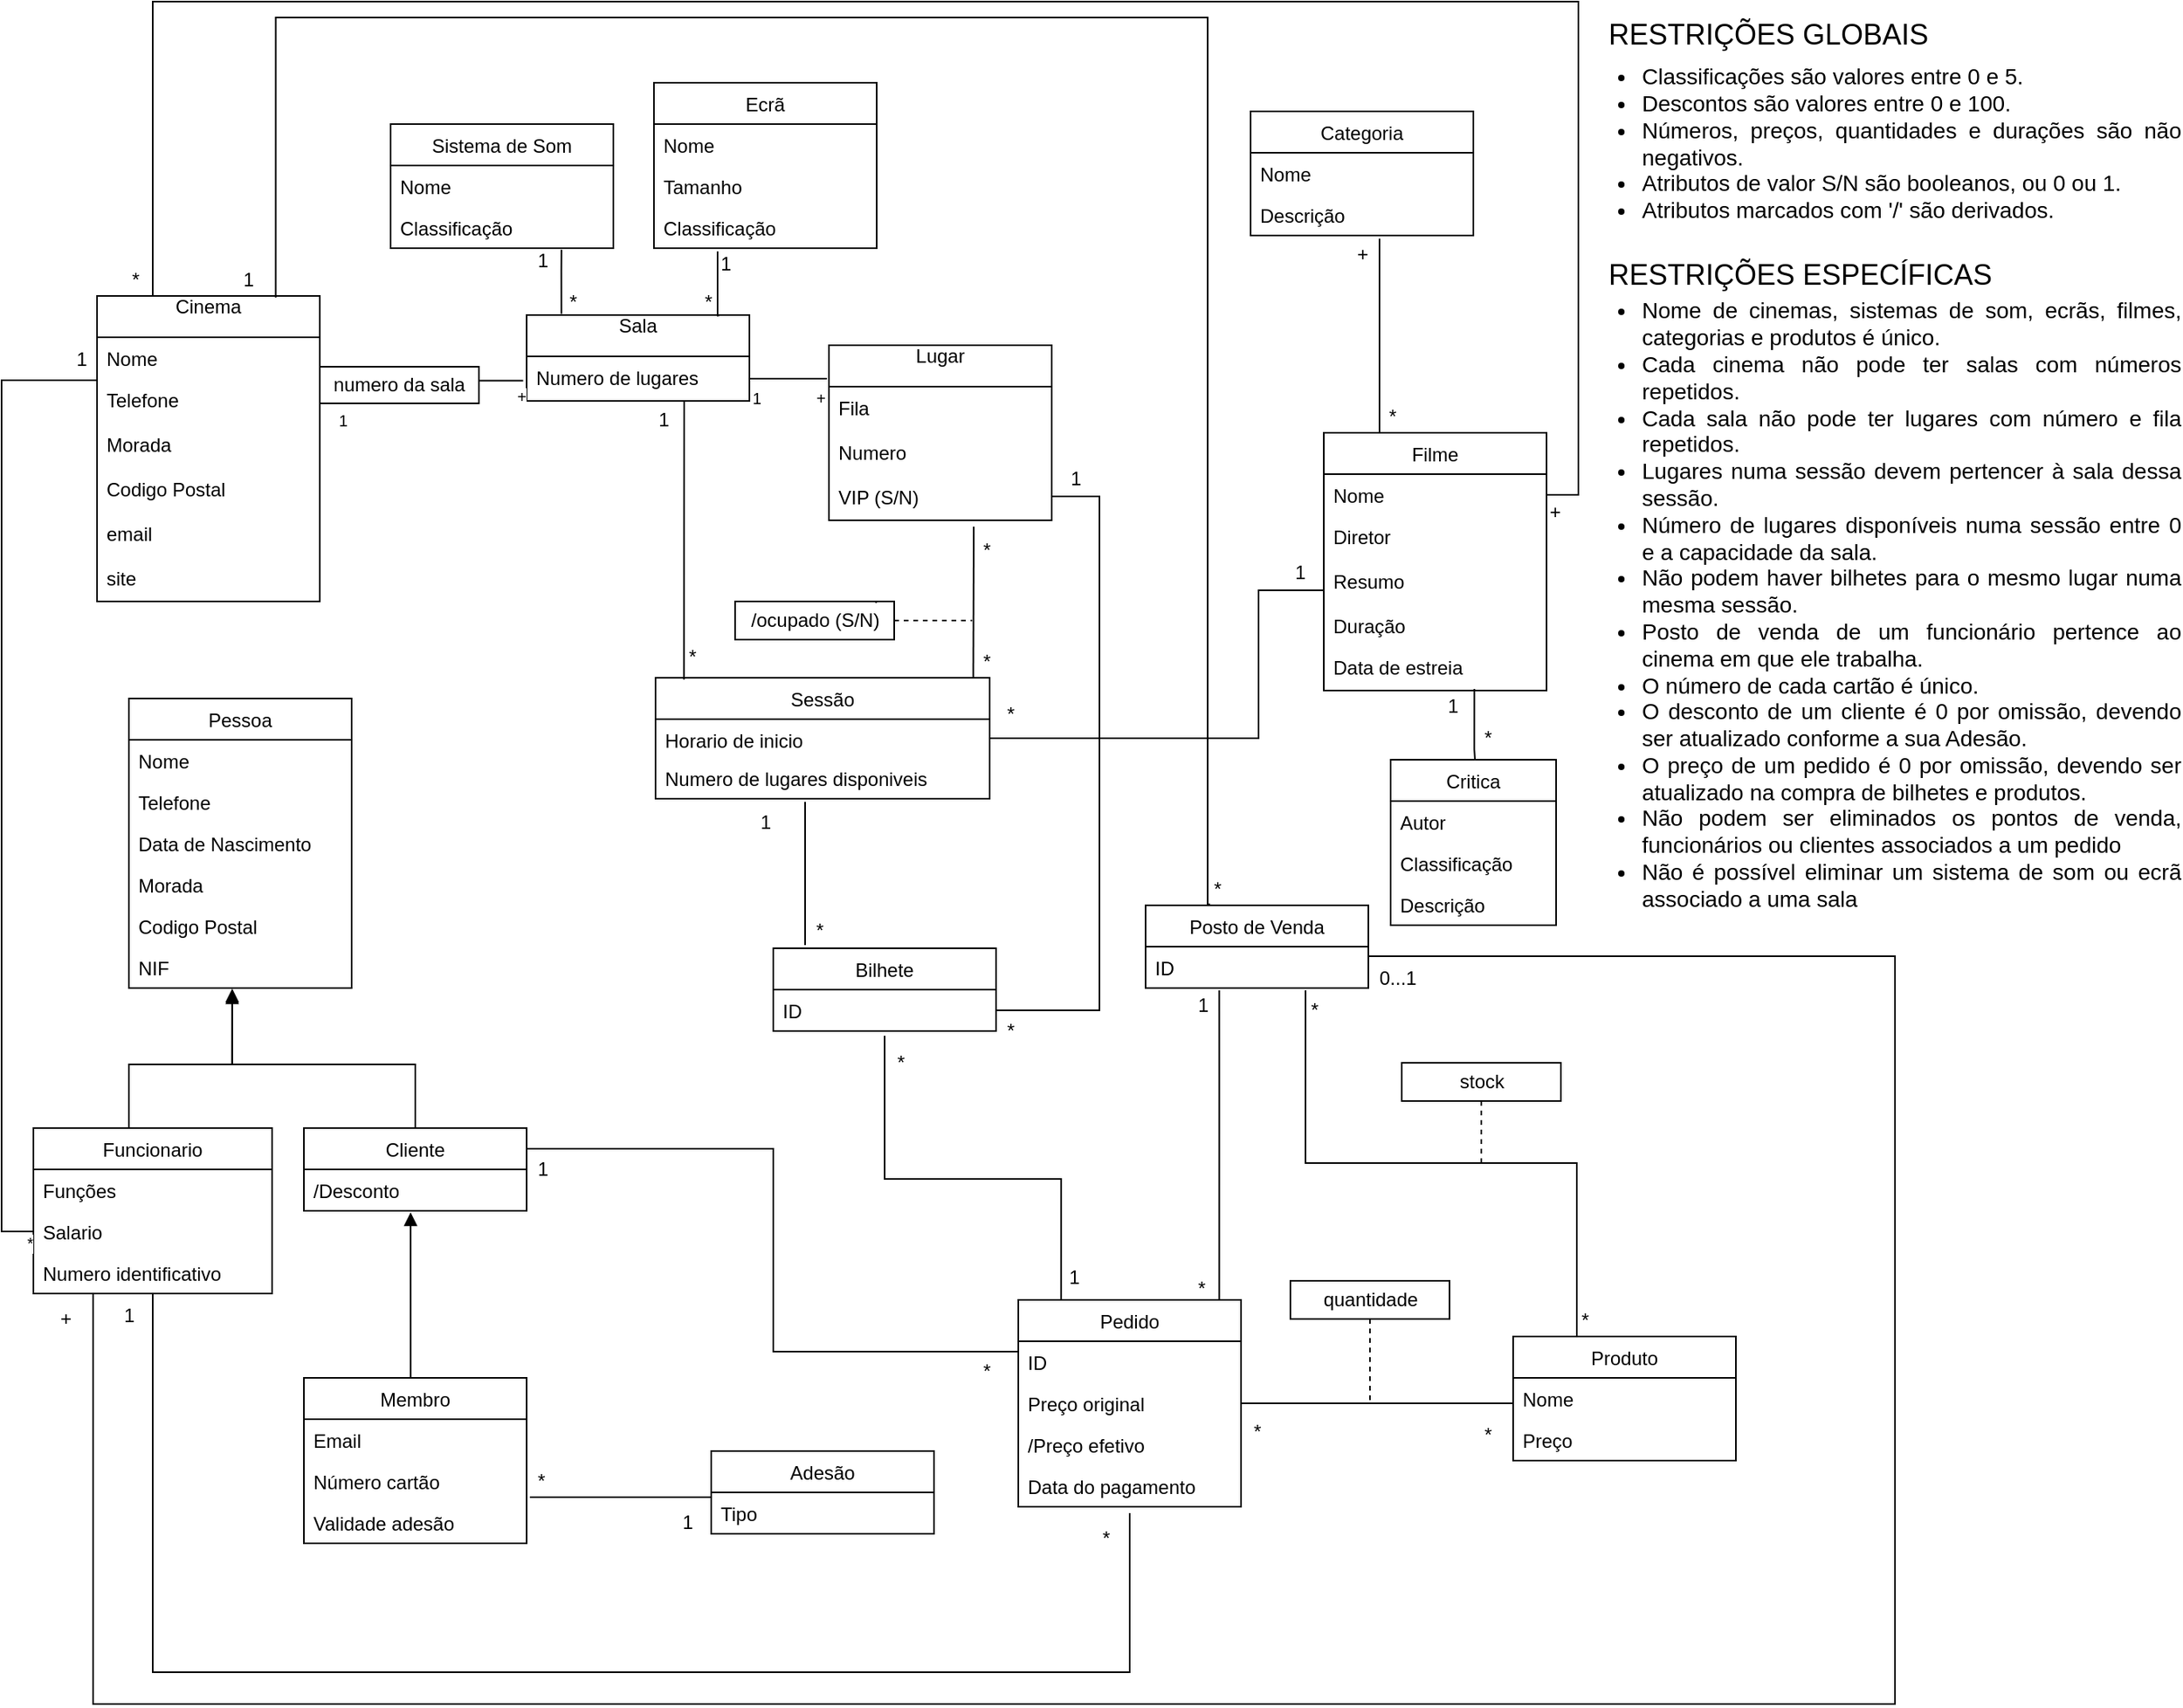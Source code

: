 <mxfile version="10.6.1" type="github"><diagram id="AIXLo2cwGBLX02oyUeqZ" name="Page-1"><mxGraphModel dx="1010" dy="588" grid="1" gridSize="10" guides="1" tooltips="1" connect="1" arrows="1" fold="1" page="1" pageScale="1" pageWidth="850" pageHeight="1100" math="0" shadow="0"><root><mxCell id="0"/><mxCell id="1" parent="0"/><mxCell id="vddKdkB9PFK4132dctd9-143" style="edgeStyle=orthogonalEdgeStyle;rounded=0;orthogonalLoop=1;jettySize=auto;html=1;entryX=1;entryY=0.5;entryDx=0;entryDy=0;endArrow=none;endFill=0;exitX=0.25;exitY=0;exitDx=0;exitDy=0;" parent="1" source="vddKdkB9PFK4132dctd9-2" target="vddKdkB9PFK4132dctd9-53" edge="1"><mxGeometry relative="1" as="geometry"><mxPoint x="225" y="169" as="sourcePoint"/><Array as="points"><mxPoint x="155" y="10"/><mxPoint x="1051" y="10"/><mxPoint x="1051" y="320"/></Array></mxGeometry></mxCell><mxCell id="vddKdkB9PFK4132dctd9-153" style="edgeStyle=orthogonalEdgeStyle;rounded=0;orthogonalLoop=1;jettySize=auto;html=1;exitX=0.802;exitY=0.005;exitDx=0;exitDy=0;endArrow=none;endFill=0;entryX=0.289;entryY=-0.013;entryDx=0;entryDy=0;entryPerimeter=0;exitPerimeter=0;" parent="1" source="vddKdkB9PFK4132dctd9-2" target="vddKdkB9PFK4132dctd9-162" edge="1"><mxGeometry relative="1" as="geometry"><mxPoint x="820" y="570" as="targetPoint"/><Array as="points"><mxPoint x="233" y="20"/><mxPoint x="818" y="20"/><mxPoint x="818" y="577"/></Array></mxGeometry></mxCell><mxCell id="vddKdkB9PFK4132dctd9-2" value="Cinema&#10;" style="swimlane;fontStyle=0;childLayout=stackLayout;horizontal=1;startSize=26;fillColor=none;horizontalStack=0;resizeParent=1;resizeParentMax=0;resizeLast=0;collapsible=1;marginBottom=0;" parent="1" vertex="1"><mxGeometry x="120" y="195" width="140" height="192" as="geometry"/></mxCell><mxCell id="vddKdkB9PFK4132dctd9-3" value="Nome" style="text;strokeColor=none;fillColor=none;align=left;verticalAlign=top;spacingLeft=4;spacingRight=4;overflow=hidden;rotatable=0;points=[[0,0.5],[1,0.5]];portConstraint=eastwest;" parent="vddKdkB9PFK4132dctd9-2" vertex="1"><mxGeometry y="26" width="140" height="26" as="geometry"/></mxCell><mxCell id="vddKdkB9PFK4132dctd9-4" value="Telefone" style="text;strokeColor=none;fillColor=none;align=left;verticalAlign=top;spacingLeft=4;spacingRight=4;overflow=hidden;rotatable=0;points=[[0,0.5],[1,0.5]];portConstraint=eastwest;" parent="vddKdkB9PFK4132dctd9-2" vertex="1"><mxGeometry y="52" width="140" height="28" as="geometry"/></mxCell><mxCell id="vddKdkB9PFK4132dctd9-5" value="Morada" style="text;strokeColor=none;fillColor=none;align=left;verticalAlign=top;spacingLeft=4;spacingRight=4;overflow=hidden;rotatable=0;points=[[0,0.5],[1,0.5]];portConstraint=eastwest;" parent="vddKdkB9PFK4132dctd9-2" vertex="1"><mxGeometry y="80" width="140" height="28" as="geometry"/></mxCell><mxCell id="vddKdkB9PFK4132dctd9-6" value="Codigo Postal" style="text;strokeColor=none;fillColor=none;align=left;verticalAlign=top;spacingLeft=4;spacingRight=4;overflow=hidden;rotatable=0;points=[[0,0.5],[1,0.5]];portConstraint=eastwest;" parent="vddKdkB9PFK4132dctd9-2" vertex="1"><mxGeometry y="108" width="140" height="28" as="geometry"/></mxCell><mxCell id="vddKdkB9PFK4132dctd9-7" value="email" style="text;strokeColor=none;fillColor=none;align=left;verticalAlign=top;spacingLeft=4;spacingRight=4;overflow=hidden;rotatable=0;points=[[0,0.5],[1,0.5]];portConstraint=eastwest;" parent="vddKdkB9PFK4132dctd9-2" vertex="1"><mxGeometry y="136" width="140" height="28" as="geometry"/></mxCell><mxCell id="vddKdkB9PFK4132dctd9-8" value="site" style="text;strokeColor=none;fillColor=none;align=left;verticalAlign=top;spacingLeft=4;spacingRight=4;overflow=hidden;rotatable=0;points=[[0,0.5],[1,0.5]];portConstraint=eastwest;" parent="vddKdkB9PFK4132dctd9-2" vertex="1"><mxGeometry y="164" width="140" height="28" as="geometry"/></mxCell><mxCell id="vddKdkB9PFK4132dctd9-9" style="edgeStyle=orthogonalEdgeStyle;rounded=0;orthogonalLoop=1;jettySize=auto;html=1;exitX=0.156;exitY=-0.015;exitDx=0;exitDy=0;entryX=0.767;entryY=1.036;entryDx=0;entryDy=0;entryPerimeter=0;endArrow=none;endFill=0;exitPerimeter=0;" parent="1" source="vddKdkB9PFK4132dctd9-11" target="vddKdkB9PFK4132dctd9-101" edge="1"><mxGeometry relative="1" as="geometry"><Array as="points"><mxPoint x="412" y="180"/><mxPoint x="412" y="180"/></Array></mxGeometry></mxCell><mxCell id="vddKdkB9PFK4132dctd9-10" style="edgeStyle=orthogonalEdgeStyle;rounded=0;orthogonalLoop=1;jettySize=auto;html=1;exitX=0.865;exitY=0.005;exitDx=0;exitDy=0;endArrow=none;endFill=0;exitPerimeter=0;" parent="1" source="vddKdkB9PFK4132dctd9-11" edge="1"><mxGeometry relative="1" as="geometry"><mxPoint x="510" y="167" as="targetPoint"/><Array as="points"><mxPoint x="510" y="207"/></Array></mxGeometry></mxCell><mxCell id="vddKdkB9PFK4132dctd9-11" value="Sala&#10;" style="swimlane;fontStyle=0;childLayout=stackLayout;horizontal=1;startSize=26;fillColor=none;horizontalStack=0;resizeParent=1;resizeParentMax=0;resizeLast=0;collapsible=1;marginBottom=0;" parent="1" vertex="1"><mxGeometry x="390" y="207" width="140" height="54" as="geometry"/></mxCell><mxCell id="vddKdkB9PFK4132dctd9-12" value="Numero de lugares" style="text;strokeColor=none;fillColor=none;align=left;verticalAlign=top;spacingLeft=4;spacingRight=4;overflow=hidden;rotatable=0;points=[[0,0.5],[1,0.5]];portConstraint=eastwest;" parent="vddKdkB9PFK4132dctd9-11" vertex="1"><mxGeometry y="26" width="140" height="28" as="geometry"/></mxCell><mxCell id="vddKdkB9PFK4132dctd9-13" value="" style="endArrow=none;html=1;endSize=12;startArrow=none;startSize=14;startFill=0;edgeStyle=orthogonalEdgeStyle;exitX=1;exitY=0.5;exitDx=0;exitDy=0;rounded=0;endFill=0;entryX=-0.017;entryY=0.548;entryDx=0;entryDy=0;entryPerimeter=0;" parent="1" source="vddKdkB9PFK4132dctd9-121" edge="1"><mxGeometry relative="1" as="geometry"><mxPoint x="130" y="366" as="sourcePoint"/><mxPoint x="387.8" y="248.2" as="targetPoint"/><Array as="points"><mxPoint x="360" y="248"/></Array></mxGeometry></mxCell><mxCell id="vddKdkB9PFK4132dctd9-14" value="1" style="resizable=0;html=1;align=left;verticalAlign=top;labelBackgroundColor=#ffffff;fontSize=10;" parent="vddKdkB9PFK4132dctd9-13" connectable="0" vertex="1"><mxGeometry x="-1" relative="1" as="geometry"><mxPoint x="-90" y="10" as="offset"/></mxGeometry></mxCell><mxCell id="vddKdkB9PFK4132dctd9-15" value="+" style="resizable=0;html=1;align=right;verticalAlign=top;labelBackgroundColor=#ffffff;fontSize=10;" parent="vddKdkB9PFK4132dctd9-13" connectable="0" vertex="1"><mxGeometry x="1" relative="1" as="geometry"><mxPoint x="2.5" y="-2.5" as="offset"/></mxGeometry></mxCell><mxCell id="vddKdkB9PFK4132dctd9-16" value="Lugar&#10;" style="swimlane;fontStyle=0;childLayout=stackLayout;horizontal=1;startSize=26;fillColor=none;horizontalStack=0;resizeParent=1;resizeParentMax=0;resizeLast=0;collapsible=1;marginBottom=0;" parent="1" vertex="1"><mxGeometry x="580" y="226" width="140" height="110" as="geometry"/></mxCell><mxCell id="vddKdkB9PFK4132dctd9-17" value="Fila" style="text;strokeColor=none;fillColor=none;align=left;verticalAlign=top;spacingLeft=4;spacingRight=4;overflow=hidden;rotatable=0;points=[[0,0.5],[1,0.5]];portConstraint=eastwest;" parent="vddKdkB9PFK4132dctd9-16" vertex="1"><mxGeometry y="26" width="140" height="28" as="geometry"/></mxCell><mxCell id="vddKdkB9PFK4132dctd9-18" value="Numero" style="text;strokeColor=none;fillColor=none;align=left;verticalAlign=top;spacingLeft=4;spacingRight=4;overflow=hidden;rotatable=0;points=[[0,0.5],[1,0.5]];portConstraint=eastwest;" parent="vddKdkB9PFK4132dctd9-16" vertex="1"><mxGeometry y="54" width="140" height="28" as="geometry"/></mxCell><mxCell id="vddKdkB9PFK4132dctd9-19" value="VIP (S/N)" style="text;strokeColor=none;fillColor=none;align=left;verticalAlign=top;spacingLeft=4;spacingRight=4;overflow=hidden;rotatable=0;points=[[0,0.5],[1,0.5]];portConstraint=eastwest;" parent="vddKdkB9PFK4132dctd9-16" vertex="1"><mxGeometry y="82" width="140" height="28" as="geometry"/></mxCell><mxCell id="vddKdkB9PFK4132dctd9-20" value="" style="endArrow=none;html=1;endSize=12;startArrow=none;startSize=14;startFill=0;edgeStyle=orthogonalEdgeStyle;exitX=1;exitY=0.5;exitDx=0;exitDy=0;rounded=0;endFill=0;entryX=-0.009;entryY=0.191;entryDx=0;entryDy=0;entryPerimeter=0;" parent="1" source="vddKdkB9PFK4132dctd9-12" target="vddKdkB9PFK4132dctd9-16" edge="1"><mxGeometry relative="1" as="geometry"><mxPoint x="570" y="146" as="sourcePoint"/><mxPoint x="517" y="383" as="targetPoint"/></mxGeometry></mxCell><mxCell id="vddKdkB9PFK4132dctd9-21" value="1" style="resizable=0;html=1;align=left;verticalAlign=top;labelBackgroundColor=#ffffff;fontSize=10;" parent="vddKdkB9PFK4132dctd9-20" connectable="0" vertex="1"><mxGeometry x="-1" relative="1" as="geometry"/></mxCell><mxCell id="vddKdkB9PFK4132dctd9-22" value="+" style="resizable=0;html=1;align=right;verticalAlign=top;labelBackgroundColor=#ffffff;fontSize=10;" parent="vddKdkB9PFK4132dctd9-20" connectable="0" vertex="1"><mxGeometry x="1" relative="1" as="geometry"/></mxCell><mxCell id="vddKdkB9PFK4132dctd9-23" value="Pessoa" style="swimlane;fontStyle=0;childLayout=stackLayout;horizontal=1;startSize=26;fillColor=none;horizontalStack=0;resizeParent=1;resizeParentMax=0;resizeLast=0;collapsible=1;marginBottom=0;" parent="1" vertex="1"><mxGeometry x="140" y="448" width="140" height="182" as="geometry"/></mxCell><mxCell id="vddKdkB9PFK4132dctd9-24" value="Nome" style="text;strokeColor=none;fillColor=none;align=left;verticalAlign=top;spacingLeft=4;spacingRight=4;overflow=hidden;rotatable=0;points=[[0,0.5],[1,0.5]];portConstraint=eastwest;" parent="vddKdkB9PFK4132dctd9-23" vertex="1"><mxGeometry y="26" width="140" height="26" as="geometry"/></mxCell><mxCell id="vddKdkB9PFK4132dctd9-25" value="Telefone" style="text;strokeColor=none;fillColor=none;align=left;verticalAlign=top;spacingLeft=4;spacingRight=4;overflow=hidden;rotatable=0;points=[[0,0.5],[1,0.5]];portConstraint=eastwest;" parent="vddKdkB9PFK4132dctd9-23" vertex="1"><mxGeometry y="52" width="140" height="26" as="geometry"/></mxCell><mxCell id="vddKdkB9PFK4132dctd9-26" value="Data de Nascimento" style="text;strokeColor=none;fillColor=none;align=left;verticalAlign=top;spacingLeft=4;spacingRight=4;overflow=hidden;rotatable=0;points=[[0,0.5],[1,0.5]];portConstraint=eastwest;" parent="vddKdkB9PFK4132dctd9-23" vertex="1"><mxGeometry y="78" width="140" height="26" as="geometry"/></mxCell><mxCell id="vddKdkB9PFK4132dctd9-27" value="Morada" style="text;strokeColor=none;fillColor=none;align=left;verticalAlign=top;spacingLeft=4;spacingRight=4;overflow=hidden;rotatable=0;points=[[0,0.5],[1,0.5]];portConstraint=eastwest;" parent="vddKdkB9PFK4132dctd9-23" vertex="1"><mxGeometry y="104" width="140" height="26" as="geometry"/></mxCell><mxCell id="vddKdkB9PFK4132dctd9-28" value="Codigo Postal" style="text;strokeColor=none;fillColor=none;align=left;verticalAlign=top;spacingLeft=4;spacingRight=4;overflow=hidden;rotatable=0;points=[[0,0.5],[1,0.5]];portConstraint=eastwest;" parent="vddKdkB9PFK4132dctd9-23" vertex="1"><mxGeometry y="130" width="140" height="26" as="geometry"/></mxCell><mxCell id="vddKdkB9PFK4132dctd9-29" value="NIF" style="text;strokeColor=none;fillColor=none;align=left;verticalAlign=top;spacingLeft=4;spacingRight=4;overflow=hidden;rotatable=0;points=[[0,0.5],[1,0.5]];portConstraint=eastwest;" parent="vddKdkB9PFK4132dctd9-23" vertex="1"><mxGeometry y="156" width="140" height="26" as="geometry"/></mxCell><mxCell id="vddKdkB9PFK4132dctd9-31" style="edgeStyle=orthogonalEdgeStyle;rounded=0;orthogonalLoop=1;jettySize=auto;html=1;exitX=0.5;exitY=1;exitDx=0;exitDy=0;endArrow=none;endFill=0;" parent="1" source="vddKdkB9PFK4132dctd9-32" edge="1"><mxGeometry relative="1" as="geometry"><mxPoint x="769" y="960" as="targetPoint"/><Array as="points"><mxPoint x="155" y="1060"/><mxPoint x="769" y="1060"/></Array></mxGeometry></mxCell><mxCell id="vddKdkB9PFK4132dctd9-159" style="edgeStyle=orthogonalEdgeStyle;rounded=0;orthogonalLoop=1;jettySize=auto;html=1;exitX=0.25;exitY=1;exitDx=0;exitDy=0;endArrow=none;endFill=0;" parent="1" source="vddKdkB9PFK4132dctd9-32" target="vddKdkB9PFK4132dctd9-165" edge="1"><mxGeometry relative="1" as="geometry"><mxPoint x="1270" y="487" as="targetPoint"/><Array as="points"><mxPoint x="117" y="1080"/><mxPoint x="1250" y="1080"/><mxPoint x="1250" y="610"/></Array></mxGeometry></mxCell><mxCell id="vddKdkB9PFK4132dctd9-32" value="Funcionario" style="swimlane;fontStyle=0;childLayout=stackLayout;horizontal=1;startSize=26;fillColor=none;horizontalStack=0;resizeParent=1;resizeParentMax=0;resizeLast=0;collapsible=1;marginBottom=0;" parent="1" vertex="1"><mxGeometry x="80" y="718" width="150" height="104" as="geometry"/></mxCell><mxCell id="vddKdkB9PFK4132dctd9-33" value="Funções" style="text;strokeColor=none;fillColor=none;align=left;verticalAlign=top;spacingLeft=4;spacingRight=4;overflow=hidden;rotatable=0;points=[[0,0.5],[1,0.5]];portConstraint=eastwest;" parent="vddKdkB9PFK4132dctd9-32" vertex="1"><mxGeometry y="26" width="150" height="26" as="geometry"/></mxCell><mxCell id="vddKdkB9PFK4132dctd9-34" value="Salario" style="text;strokeColor=none;fillColor=none;align=left;verticalAlign=top;spacingLeft=4;spacingRight=4;overflow=hidden;rotatable=0;points=[[0,0.5],[1,0.5]];portConstraint=eastwest;" parent="vddKdkB9PFK4132dctd9-32" vertex="1"><mxGeometry y="52" width="150" height="26" as="geometry"/></mxCell><mxCell id="vddKdkB9PFK4132dctd9-35" value="Numero identificativo" style="text;strokeColor=none;fillColor=none;align=left;verticalAlign=top;spacingLeft=4;spacingRight=4;overflow=hidden;rotatable=0;points=[[0,0.5],[1,0.5]];portConstraint=eastwest;" parent="vddKdkB9PFK4132dctd9-32" vertex="1"><mxGeometry y="78" width="150" height="26" as="geometry"/></mxCell><mxCell id="vddKdkB9PFK4132dctd9-36" style="edgeStyle=orthogonalEdgeStyle;rounded=0;orthogonalLoop=1;jettySize=auto;html=1;exitX=1;exitY=0.25;exitDx=0;exitDy=0;entryX=0;entryY=0.25;entryDx=0;entryDy=0;endArrow=none;endFill=0;" parent="1" source="vddKdkB9PFK4132dctd9-37" target="vddKdkB9PFK4132dctd9-80" edge="1"><mxGeometry relative="1" as="geometry"><Array as="points"><mxPoint x="545" y="731"/><mxPoint x="545" y="859"/></Array></mxGeometry></mxCell><mxCell id="vddKdkB9PFK4132dctd9-37" value="Cliente" style="swimlane;fontStyle=0;childLayout=stackLayout;horizontal=1;startSize=26;fillColor=none;horizontalStack=0;resizeParent=1;resizeParentMax=0;resizeLast=0;collapsible=1;marginBottom=0;" parent="1" vertex="1"><mxGeometry x="250" y="718" width="140" height="52" as="geometry"/></mxCell><mxCell id="vddKdkB9PFK4132dctd9-38" value="/Desconto" style="text;strokeColor=none;fillColor=none;align=left;verticalAlign=top;spacingLeft=4;spacingRight=4;overflow=hidden;rotatable=0;points=[[0,0.5],[1,0.5]];portConstraint=eastwest;" parent="vddKdkB9PFK4132dctd9-37" vertex="1"><mxGeometry y="26" width="140" height="26" as="geometry"/></mxCell><mxCell id="vddKdkB9PFK4132dctd9-39" value="" style="endArrow=block;endFill=1;html=1;edgeStyle=orthogonalEdgeStyle;align=left;verticalAlign=top;exitX=0.5;exitY=0;exitDx=0;exitDy=0;entryX=0.464;entryY=1.038;entryDx=0;entryDy=0;entryPerimeter=0;rounded=0;" parent="1" source="vddKdkB9PFK4132dctd9-32" edge="1"><mxGeometry x="-1" relative="1" as="geometry"><mxPoint x="80" y="676" as="sourcePoint"/><mxPoint x="204.941" y="631.529" as="targetPoint"/><Array as="points"><mxPoint x="140" y="718"/><mxPoint x="140" y="678"/><mxPoint x="205" y="678"/></Array></mxGeometry></mxCell><mxCell id="vddKdkB9PFK4132dctd9-40" value="" style="endArrow=block;endFill=1;html=1;edgeStyle=orthogonalEdgeStyle;align=left;verticalAlign=top;exitX=0.5;exitY=0;exitDx=0;exitDy=0;entryX=0.464;entryY=1;entryDx=0;entryDy=0;entryPerimeter=0;rounded=0;" parent="1" source="vddKdkB9PFK4132dctd9-37" edge="1"><mxGeometry x="-1" relative="1" as="geometry"><mxPoint x="160" y="556" as="sourcePoint"/><mxPoint x="204.941" y="630.353" as="targetPoint"/><Array as="points"><mxPoint x="320" y="678"/><mxPoint x="205" y="678"/></Array></mxGeometry></mxCell><mxCell id="vddKdkB9PFK4132dctd9-41" value="" style="endArrow=none;html=1;endSize=12;startArrow=none;startSize=14;startFill=0;edgeStyle=orthogonalEdgeStyle;exitX=0;exitY=0.5;exitDx=0;exitDy=0;rounded=0;endFill=0;entryX=0;entryY=0.5;entryDx=0;entryDy=0;" parent="1" source="vddKdkB9PFK4132dctd9-3" target="vddKdkB9PFK4132dctd9-34" edge="1"><mxGeometry relative="1" as="geometry"><mxPoint x="273" y="317" as="sourcePoint"/><mxPoint x="60" y="456" as="targetPoint"/><Array as="points"><mxPoint x="110" y="248"/><mxPoint x="60" y="248"/><mxPoint x="60" y="611"/></Array></mxGeometry></mxCell><mxCell id="vddKdkB9PFK4132dctd9-42" value="*" style="resizable=0;html=1;align=right;verticalAlign=top;labelBackgroundColor=#ffffff;fontSize=10;" parent="vddKdkB9PFK4132dctd9-41" connectable="0" vertex="1"><mxGeometry x="1" relative="1" as="geometry"><mxPoint y="-5" as="offset"/></mxGeometry></mxCell><mxCell id="vddKdkB9PFK4132dctd9-43" value="1" style="text;html=1;resizable=0;points=[];align=center;verticalAlign=middle;labelBackgroundColor=#ffffff;" parent="vddKdkB9PFK4132dctd9-41" vertex="1" connectable="0"><mxGeometry x="-0.939" y="-2" relative="1" as="geometry"><mxPoint x="-5" y="-11" as="offset"/></mxGeometry></mxCell><mxCell id="vddKdkB9PFK4132dctd9-46" style="edgeStyle=orthogonalEdgeStyle;rounded=0;orthogonalLoop=1;jettySize=auto;html=1;exitX=0.5;exitY=0;exitDx=0;exitDy=0;entryX=0.479;entryY=1.038;entryDx=0;entryDy=0;entryPerimeter=0;startArrow=none;startFill=0;sourcePerimeterSpacing=-1;endArrow=block;endFill=1;targetPerimeterSpacing=0;" parent="1" source="vddKdkB9PFK4132dctd9-47" target="vddKdkB9PFK4132dctd9-38" edge="1"><mxGeometry relative="1" as="geometry"><Array as="points"><mxPoint x="317" y="875"/></Array><mxPoint x="330" y="822" as="targetPoint"/></mxGeometry></mxCell><mxCell id="vddKdkB9PFK4132dctd9-47" value="Membro" style="swimlane;fontStyle=0;childLayout=stackLayout;horizontal=1;startSize=26;fillColor=none;horizontalStack=0;resizeParent=1;resizeParentMax=0;resizeLast=0;collapsible=1;marginBottom=0;" parent="1" vertex="1"><mxGeometry x="250" y="875" width="140" height="104" as="geometry"/></mxCell><mxCell id="vddKdkB9PFK4132dctd9-49" value="Email&#10;" style="text;strokeColor=none;fillColor=none;align=left;verticalAlign=top;spacingLeft=4;spacingRight=4;overflow=hidden;rotatable=0;points=[[0,0.5],[1,0.5]];portConstraint=eastwest;" parent="vddKdkB9PFK4132dctd9-47" vertex="1"><mxGeometry y="26" width="140" height="26" as="geometry"/></mxCell><mxCell id="Y2QFVR6H2T9zwDUpTxT0-3" value="Número cartão&#10;" style="text;strokeColor=none;fillColor=none;align=left;verticalAlign=top;spacingLeft=4;spacingRight=4;overflow=hidden;rotatable=0;points=[[0,0.5],[1,0.5]];portConstraint=eastwest;" parent="vddKdkB9PFK4132dctd9-47" vertex="1"><mxGeometry y="52" width="140" height="26" as="geometry"/></mxCell><mxCell id="vddKdkB9PFK4132dctd9-130" value="Validade adesão&#10;" style="text;strokeColor=none;fillColor=none;align=left;verticalAlign=top;spacingLeft=4;spacingRight=4;overflow=hidden;rotatable=0;points=[[0,0.5],[1,0.5]];portConstraint=eastwest;" parent="vddKdkB9PFK4132dctd9-47" vertex="1"><mxGeometry y="78" width="140" height="26" as="geometry"/></mxCell><mxCell id="vddKdkB9PFK4132dctd9-50" value="" style="edgeStyle=orthogonalEdgeStyle;rounded=0;orthogonalLoop=1;jettySize=auto;html=1;startArrow=none;startFill=0;sourcePerimeterSpacing=-1;endArrow=none;endFill=0;targetPerimeterSpacing=0;entryX=0.5;entryY=0;entryDx=0;entryDy=0;exitX=0.676;exitY=0.964;exitDx=0;exitDy=0;exitPerimeter=0;" parent="1" source="vddKdkB9PFK4132dctd9-57" target="vddKdkB9PFK4132dctd9-58" edge="1"><mxGeometry relative="1" as="geometry"><Array as="points"><mxPoint x="986" y="480"/><mxPoint x="986" y="480"/></Array></mxGeometry></mxCell><mxCell id="vddKdkB9PFK4132dctd9-51" style="edgeStyle=orthogonalEdgeStyle;rounded=0;orthogonalLoop=1;jettySize=auto;html=1;exitX=0.25;exitY=0;exitDx=0;exitDy=0;endArrow=none;endFill=0;" parent="1" source="vddKdkB9PFK4132dctd9-52" edge="1"><mxGeometry relative="1" as="geometry"><mxPoint x="926" y="159" as="targetPoint"/><Array as="points"><mxPoint x="926" y="190"/></Array></mxGeometry></mxCell><mxCell id="vddKdkB9PFK4132dctd9-52" value="Filme" style="swimlane;fontStyle=0;childLayout=stackLayout;horizontal=1;startSize=26;fillColor=none;horizontalStack=0;resizeParent=1;resizeParentMax=0;resizeLast=0;collapsible=1;marginBottom=0;" parent="1" vertex="1"><mxGeometry x="891" y="281" width="140" height="162" as="geometry"/></mxCell><mxCell id="vddKdkB9PFK4132dctd9-53" value="Nome" style="text;strokeColor=none;fillColor=none;align=left;verticalAlign=top;spacingLeft=4;spacingRight=4;overflow=hidden;rotatable=0;points=[[0,0.5],[1,0.5]];portConstraint=eastwest;" parent="vddKdkB9PFK4132dctd9-52" vertex="1"><mxGeometry y="26" width="140" height="26" as="geometry"/></mxCell><mxCell id="vddKdkB9PFK4132dctd9-54" value="Diretor" style="text;strokeColor=none;fillColor=none;align=left;verticalAlign=top;spacingLeft=4;spacingRight=4;overflow=hidden;rotatable=0;points=[[0,0.5],[1,0.5]];portConstraint=eastwest;" parent="vddKdkB9PFK4132dctd9-52" vertex="1"><mxGeometry y="52" width="140" height="28" as="geometry"/></mxCell><mxCell id="vddKdkB9PFK4132dctd9-55" value="Resumo" style="text;strokeColor=none;fillColor=none;align=left;verticalAlign=top;spacingLeft=4;spacingRight=4;overflow=hidden;rotatable=0;points=[[0,0.5],[1,0.5]];portConstraint=eastwest;" parent="vddKdkB9PFK4132dctd9-52" vertex="1"><mxGeometry y="80" width="140" height="28" as="geometry"/></mxCell><mxCell id="vddKdkB9PFK4132dctd9-56" value="Duração" style="text;strokeColor=none;fillColor=none;align=left;verticalAlign=top;spacingLeft=4;spacingRight=4;overflow=hidden;rotatable=0;points=[[0,0.5],[1,0.5]];portConstraint=eastwest;" parent="vddKdkB9PFK4132dctd9-52" vertex="1"><mxGeometry y="108" width="140" height="26" as="geometry"/></mxCell><mxCell id="vddKdkB9PFK4132dctd9-57" value="Data de estreia" style="text;strokeColor=none;fillColor=none;align=left;verticalAlign=top;spacingLeft=4;spacingRight=4;overflow=hidden;rotatable=0;points=[[0,0.5],[1,0.5]];portConstraint=eastwest;" parent="vddKdkB9PFK4132dctd9-52" vertex="1"><mxGeometry y="134" width="140" height="28" as="geometry"/></mxCell><mxCell id="vddKdkB9PFK4132dctd9-58" value="Critica" style="swimlane;fontStyle=0;childLayout=stackLayout;horizontal=1;startSize=26;fillColor=none;horizontalStack=0;resizeParent=1;resizeParentMax=0;resizeLast=0;collapsible=1;marginBottom=0;direction=east;" parent="1" vertex="1"><mxGeometry x="933" y="486.5" width="104" height="104" as="geometry"/></mxCell><mxCell id="vddKdkB9PFK4132dctd9-59" value="Autor" style="text;strokeColor=none;fillColor=none;align=left;verticalAlign=top;spacingLeft=4;spacingRight=4;overflow=hidden;rotatable=0;points=[[0,0.5],[1,0.5]];portConstraint=eastwest;" parent="vddKdkB9PFK4132dctd9-58" vertex="1"><mxGeometry y="26" width="104" height="26" as="geometry"/></mxCell><mxCell id="vddKdkB9PFK4132dctd9-60" value="Classificação" style="text;strokeColor=none;fillColor=none;align=left;verticalAlign=top;spacingLeft=4;spacingRight=4;overflow=hidden;rotatable=0;points=[[0,0.5],[1,0.5]];portConstraint=eastwest;" parent="vddKdkB9PFK4132dctd9-58" vertex="1"><mxGeometry y="52" width="104" height="26" as="geometry"/></mxCell><mxCell id="vddKdkB9PFK4132dctd9-61" value="Descrição" style="text;strokeColor=none;fillColor=none;align=left;verticalAlign=top;spacingLeft=4;spacingRight=4;overflow=hidden;rotatable=0;points=[[0,0.5],[1,0.5]];portConstraint=eastwest;" parent="vddKdkB9PFK4132dctd9-58" vertex="1"><mxGeometry y="78" width="104" height="26" as="geometry"/></mxCell><mxCell id="vddKdkB9PFK4132dctd9-62" style="edgeStyle=orthogonalEdgeStyle;rounded=0;orthogonalLoop=1;jettySize=auto;html=1;exitX=1;exitY=0.5;exitDx=0;exitDy=0;startArrow=none;startFill=0;sourcePerimeterSpacing=-1;endArrow=none;endFill=0;targetPerimeterSpacing=0;" parent="1" source="vddKdkB9PFK4132dctd9-135" edge="1"><mxGeometry relative="1" as="geometry"><Array as="points"><mxPoint x="850" y="473"/><mxPoint x="850" y="380"/></Array><mxPoint x="891" y="380" as="targetPoint"/></mxGeometry></mxCell><mxCell id="vddKdkB9PFK4132dctd9-63" style="edgeStyle=orthogonalEdgeStyle;rounded=0;orthogonalLoop=1;jettySize=auto;html=1;exitX=0.085;exitY=0.014;exitDx=0;exitDy=0;endArrow=none;endFill=0;exitPerimeter=0;" parent="1" source="vddKdkB9PFK4132dctd9-64" edge="1"><mxGeometry relative="1" as="geometry"><Array as="points"><mxPoint x="489" y="348"/><mxPoint x="489" y="261"/></Array><mxPoint x="489" y="261" as="targetPoint"/></mxGeometry></mxCell><mxCell id="vddKdkB9PFK4132dctd9-64" value="Sessão" style="swimlane;fontStyle=0;childLayout=stackLayout;horizontal=1;startSize=26;fillColor=none;horizontalStack=0;resizeParent=1;resizeParentMax=0;resizeLast=0;collapsible=1;marginBottom=0;" parent="1" vertex="1"><mxGeometry x="471" y="435" width="210" height="76" as="geometry"/></mxCell><mxCell id="vddKdkB9PFK4132dctd9-135" value="Horario de inicio" style="text;strokeColor=none;fillColor=none;align=left;verticalAlign=top;spacingLeft=4;spacingRight=4;overflow=hidden;rotatable=0;points=[[0,0.5],[1,0.5]];portConstraint=eastwest;" parent="vddKdkB9PFK4132dctd9-64" vertex="1"><mxGeometry y="26" width="210" height="24" as="geometry"/></mxCell><mxCell id="vddKdkB9PFK4132dctd9-65" value="Numero de lugares disponiveis" style="text;strokeColor=none;fillColor=none;align=left;verticalAlign=top;spacingLeft=4;spacingRight=4;overflow=hidden;rotatable=0;points=[[0,0.5],[1,0.5]];portConstraint=eastwest;" parent="vddKdkB9PFK4132dctd9-64" vertex="1"><mxGeometry y="50" width="210" height="26" as="geometry"/></mxCell><mxCell id="vddKdkB9PFK4132dctd9-66" style="edgeStyle=orthogonalEdgeStyle;rounded=0;orthogonalLoop=1;jettySize=auto;html=1;exitX=1;exitY=0.5;exitDx=0;exitDy=0;endArrow=none;endFill=0;" parent="1" source="vddKdkB9PFK4132dctd9-68" target="vddKdkB9PFK4132dctd9-19" edge="1"><mxGeometry relative="1" as="geometry"><Array as="points"><mxPoint x="750" y="644"/><mxPoint x="750" y="321"/></Array></mxGeometry></mxCell><mxCell id="vddKdkB9PFK4132dctd9-67" value="Bilhete" style="swimlane;fontStyle=0;childLayout=stackLayout;horizontal=1;startSize=26;fillColor=none;horizontalStack=0;resizeParent=1;resizeParentMax=0;resizeLast=0;collapsible=1;marginBottom=0;" parent="1" vertex="1"><mxGeometry x="545" y="605" width="140" height="52" as="geometry"/></mxCell><mxCell id="vddKdkB9PFK4132dctd9-68" value="ID" style="text;strokeColor=none;fillColor=none;align=left;verticalAlign=top;spacingLeft=4;spacingRight=4;overflow=hidden;rotatable=0;points=[[0,0.5],[1,0.5]];portConstraint=eastwest;" parent="vddKdkB9PFK4132dctd9-67" vertex="1"><mxGeometry y="26" width="140" height="26" as="geometry"/></mxCell><mxCell id="vddKdkB9PFK4132dctd9-70" style="edgeStyle=orthogonalEdgeStyle;rounded=0;orthogonalLoop=1;jettySize=auto;html=1;startArrow=none;startFill=0;sourcePerimeterSpacing=-1;endArrow=none;endFill=0;targetPerimeterSpacing=0;" parent="1" edge="1"><mxGeometry relative="1" as="geometry"><mxPoint x="565" y="513" as="sourcePoint"/><Array as="points"><mxPoint x="565" y="541"/><mxPoint x="565" y="541"/></Array><mxPoint x="565" y="603" as="targetPoint"/></mxGeometry></mxCell><mxCell id="vddKdkB9PFK4132dctd9-71" value="1" style="text;html=1;resizable=0;points=[];autosize=1;align=left;verticalAlign=top;spacingTop=-4;" parent="1" vertex="1"><mxGeometry x="535" y="516" width="20" height="20" as="geometry"/></mxCell><mxCell id="vddKdkB9PFK4132dctd9-72" value="*" style="text;html=1;resizable=0;points=[];autosize=1;align=left;verticalAlign=top;spacingTop=-4;" parent="1" vertex="1"><mxGeometry x="570" y="584" width="20" height="20" as="geometry"/></mxCell><mxCell id="vddKdkB9PFK4132dctd9-73" value="1" style="text;html=1;resizable=0;points=[];autosize=1;align=left;verticalAlign=top;spacingTop=-4;" parent="1" vertex="1"><mxGeometry x="395" y="734" width="20" height="20" as="geometry"/></mxCell><mxCell id="vddKdkB9PFK4132dctd9-74" value="*" style="text;html=1;resizable=0;points=[];autosize=1;align=left;verticalAlign=top;spacingTop=-4;" parent="1" vertex="1"><mxGeometry x="621" y="667" width="20" height="20" as="geometry"/></mxCell><mxCell id="vddKdkB9PFK4132dctd9-75" value="*" style="text;html=1;resizable=0;points=[];autosize=1;align=left;verticalAlign=top;spacingTop=-4;" parent="1" vertex="1"><mxGeometry x="490" y="412" width="20" height="20" as="geometry"/></mxCell><mxCell id="vddKdkB9PFK4132dctd9-76" value="1" style="text;html=1;resizable=0;points=[];autosize=1;align=left;verticalAlign=top;spacingTop=-4;" parent="1" vertex="1"><mxGeometry x="471" y="262.5" width="20" height="20" as="geometry"/></mxCell><mxCell id="vddKdkB9PFK4132dctd9-77" style="edgeStyle=orthogonalEdgeStyle;rounded=0;orthogonalLoop=1;jettySize=auto;html=1;exitX=0.5;exitY=1;exitDx=0;exitDy=0;endArrow=none;endFill=0;dashed=1;" parent="1" source="vddKdkB9PFK4132dctd9-78" edge="1"><mxGeometry relative="1" as="geometry"><mxPoint x="920" y="890" as="targetPoint"/><Array as="points"><mxPoint x="920" y="870"/><mxPoint x="920" y="870"/></Array></mxGeometry></mxCell><mxCell id="vddKdkB9PFK4132dctd9-78" value="quantidade" style="html=1;" parent="1" vertex="1"><mxGeometry x="870" y="814" width="100" height="24" as="geometry"/></mxCell><mxCell id="vddKdkB9PFK4132dctd9-79" style="edgeStyle=orthogonalEdgeStyle;rounded=0;orthogonalLoop=1;jettySize=auto;html=1;exitX=0.192;exitY=-0.003;exitDx=0;exitDy=0;entryX=0.5;entryY=1.115;entryDx=0;entryDy=0;entryPerimeter=0;endArrow=none;endFill=0;exitPerimeter=0;" parent="1" source="vddKdkB9PFK4132dctd9-80" target="vddKdkB9PFK4132dctd9-68" edge="1"><mxGeometry relative="1" as="geometry"><Array as="points"><mxPoint x="726" y="750"/><mxPoint x="615" y="750"/></Array><mxPoint x="615" y="685" as="targetPoint"/></mxGeometry></mxCell><mxCell id="vddKdkB9PFK4132dctd9-168" style="edgeStyle=orthogonalEdgeStyle;rounded=0;orthogonalLoop=1;jettySize=auto;html=1;exitX=0.902;exitY=0.004;exitDx=0;exitDy=0;endArrow=none;endFill=0;entryX=0.764;entryY=0.023;entryDx=0;entryDy=0;entryPerimeter=0;exitPerimeter=0;" parent="1" source="vddKdkB9PFK4132dctd9-80" target="vddKdkB9PFK4132dctd9-169" edge="1"><mxGeometry relative="1" as="geometry"><mxPoint x="840" y="690" as="targetPoint"/><Array as="points"><mxPoint x="825" y="690"/><mxPoint x="825" y="690"/></Array></mxGeometry></mxCell><mxCell id="vddKdkB9PFK4132dctd9-80" value="Pedido" style="swimlane;fontStyle=0;childLayout=stackLayout;horizontal=1;startSize=26;fillColor=none;horizontalStack=0;resizeParent=1;resizeParentMax=0;resizeLast=0;collapsible=1;marginBottom=0;" parent="1" vertex="1"><mxGeometry x="699" y="826" width="140" height="130" as="geometry"/></mxCell><mxCell id="vddKdkB9PFK4132dctd9-81" value="ID" style="text;strokeColor=none;fillColor=none;align=left;verticalAlign=top;spacingLeft=4;spacingRight=4;overflow=hidden;rotatable=0;points=[[0,0.5],[1,0.5]];portConstraint=eastwest;" parent="vddKdkB9PFK4132dctd9-80" vertex="1"><mxGeometry y="26" width="140" height="26" as="geometry"/></mxCell><mxCell id="vddKdkB9PFK4132dctd9-82" value="Preço original" style="text;strokeColor=none;fillColor=none;align=left;verticalAlign=top;spacingLeft=4;spacingRight=4;overflow=hidden;rotatable=0;points=[[0,0.5],[1,0.5]];portConstraint=eastwest;" parent="vddKdkB9PFK4132dctd9-80" vertex="1"><mxGeometry y="52" width="140" height="26" as="geometry"/></mxCell><mxCell id="vddKdkB9PFK4132dctd9-83" value="/Preço efetivo" style="text;strokeColor=none;fillColor=none;align=left;verticalAlign=top;spacingLeft=4;spacingRight=4;overflow=hidden;rotatable=0;points=[[0,0.5],[1,0.5]];portConstraint=eastwest;" parent="vddKdkB9PFK4132dctd9-80" vertex="1"><mxGeometry y="78" width="140" height="26" as="geometry"/></mxCell><mxCell id="vddKdkB9PFK4132dctd9-84" value="Data do pagamento" style="text;strokeColor=none;fillColor=none;align=left;verticalAlign=top;spacingLeft=4;spacingRight=4;overflow=hidden;rotatable=0;points=[[0,0.5],[1,0.5]];portConstraint=eastwest;" parent="vddKdkB9PFK4132dctd9-80" vertex="1"><mxGeometry y="104" width="140" height="26" as="geometry"/></mxCell><mxCell id="vddKdkB9PFK4132dctd9-85" value="1" style="text;html=1;resizable=0;points=[];autosize=1;align=left;verticalAlign=top;spacingTop=-4;" parent="1" vertex="1"><mxGeometry x="729" y="802" width="20" height="20" as="geometry"/></mxCell><mxCell id="vddKdkB9PFK4132dctd9-86" value="Produto" style="swimlane;fontStyle=0;childLayout=stackLayout;horizontal=1;startSize=26;fillColor=none;horizontalStack=0;resizeParent=1;resizeParentMax=0;resizeLast=0;collapsible=1;marginBottom=0;" parent="1" vertex="1"><mxGeometry x="1010" y="849" width="140" height="78" as="geometry"/></mxCell><mxCell id="vddKdkB9PFK4132dctd9-87" value="Nome" style="text;strokeColor=none;fillColor=none;align=left;verticalAlign=top;spacingLeft=4;spacingRight=4;overflow=hidden;rotatable=0;points=[[0,0.5],[1,0.5]];portConstraint=eastwest;" parent="vddKdkB9PFK4132dctd9-86" vertex="1"><mxGeometry y="26" width="140" height="26" as="geometry"/></mxCell><mxCell id="vddKdkB9PFK4132dctd9-119" value="Preço" style="text;strokeColor=none;fillColor=none;align=left;verticalAlign=top;spacingLeft=4;spacingRight=4;overflow=hidden;rotatable=0;points=[[0,0.5],[1,0.5]];portConstraint=eastwest;" parent="vddKdkB9PFK4132dctd9-86" vertex="1"><mxGeometry y="52" width="140" height="26" as="geometry"/></mxCell><mxCell id="vddKdkB9PFK4132dctd9-89" style="edgeStyle=orthogonalEdgeStyle;rounded=0;orthogonalLoop=1;jettySize=auto;html=1;exitX=0;exitY=0.5;exitDx=0;exitDy=0;entryX=1;entryY=0.5;entryDx=0;entryDy=0;endArrow=none;endFill=0;" parent="1" source="vddKdkB9PFK4132dctd9-87" target="vddKdkB9PFK4132dctd9-80" edge="1"><mxGeometry relative="1" as="geometry"><Array as="points"><mxPoint x="1010" y="891"/></Array></mxGeometry></mxCell><mxCell id="vddKdkB9PFK4132dctd9-90" value="*" style="text;html=1;resizable=0;points=[];autosize=1;align=left;verticalAlign=top;spacingTop=-4;" parent="1" vertex="1"><mxGeometry x="750" y="966" width="20" height="20" as="geometry"/></mxCell><mxCell id="vddKdkB9PFK4132dctd9-91" value="1" style="text;html=1;resizable=0;points=[];autosize=1;align=left;verticalAlign=top;spacingTop=-4;" parent="1" vertex="1"><mxGeometry x="135" y="826" width="20" height="20" as="geometry"/></mxCell><mxCell id="vddKdkB9PFK4132dctd9-92" value="*" style="text;html=1;resizable=0;points=[];autosize=1;align=left;verticalAlign=top;spacingTop=-4;" parent="1" vertex="1"><mxGeometry x="990" y="901" width="20" height="20" as="geometry"/></mxCell><mxCell id="vddKdkB9PFK4132dctd9-93" value="*" style="text;html=1;resizable=0;points=[];autosize=1;align=left;verticalAlign=top;spacingTop=-4;" parent="1" vertex="1"><mxGeometry x="845" y="899" width="20" height="20" as="geometry"/></mxCell><mxCell id="vddKdkB9PFK4132dctd9-94" value="*" style="text;html=1;resizable=0;points=[];autosize=1;align=left;verticalAlign=top;spacingTop=-4;" parent="1" vertex="1"><mxGeometry x="690" y="448" width="20" height="20" as="geometry"/></mxCell><mxCell id="vddKdkB9PFK4132dctd9-95" value="1" style="text;html=1;resizable=0;points=[];autosize=1;align=left;verticalAlign=top;spacingTop=-4;" parent="1" vertex="1"><mxGeometry x="871" y="359" width="20" height="20" as="geometry"/></mxCell><mxCell id="vddKdkB9PFK4132dctd9-96" value="1" style="text;html=1;resizable=0;points=[];autosize=1;align=left;verticalAlign=top;spacingTop=-4;" parent="1" vertex="1"><mxGeometry x="967" y="443" width="20" height="20" as="geometry"/></mxCell><mxCell id="vddKdkB9PFK4132dctd9-97" value="&lt;div&gt;*&lt;/div&gt;&lt;div&gt;&lt;br&gt;&lt;/div&gt;" style="text;html=1;resizable=0;points=[];autosize=1;align=left;verticalAlign=top;spacingTop=-4;" parent="1" vertex="1"><mxGeometry x="990" y="463" width="20" height="30" as="geometry"/></mxCell><mxCell id="vddKdkB9PFK4132dctd9-98" value="*" style="text;html=1;resizable=0;points=[];autosize=1;align=left;verticalAlign=top;spacingTop=-4;" parent="1" vertex="1"><mxGeometry x="675" y="861" width="20" height="20" as="geometry"/></mxCell><mxCell id="vddKdkB9PFK4132dctd9-99" value="Sistema de Som" style="swimlane;fontStyle=0;childLayout=stackLayout;horizontal=1;startSize=26;fillColor=none;horizontalStack=0;resizeParent=1;resizeParentMax=0;resizeLast=0;collapsible=1;marginBottom=0;" parent="1" vertex="1"><mxGeometry x="304.5" y="87" width="140" height="78" as="geometry"/></mxCell><mxCell id="vddKdkB9PFK4132dctd9-100" value="Nome" style="text;strokeColor=none;fillColor=none;align=left;verticalAlign=top;spacingLeft=4;spacingRight=4;overflow=hidden;rotatable=0;points=[[0,0.5],[1,0.5]];portConstraint=eastwest;" parent="vddKdkB9PFK4132dctd9-99" vertex="1"><mxGeometry y="26" width="140" height="26" as="geometry"/></mxCell><mxCell id="vddKdkB9PFK4132dctd9-101" value="Classificação" style="text;strokeColor=none;fillColor=none;align=left;verticalAlign=top;spacingLeft=4;spacingRight=4;overflow=hidden;rotatable=0;points=[[0,0.5],[1,0.5]];portConstraint=eastwest;" parent="vddKdkB9PFK4132dctd9-99" vertex="1"><mxGeometry y="52" width="140" height="26" as="geometry"/></mxCell><mxCell id="vddKdkB9PFK4132dctd9-102" value="Ecrã" style="swimlane;fontStyle=0;childLayout=stackLayout;horizontal=1;startSize=26;fillColor=none;horizontalStack=0;resizeParent=1;resizeParentMax=0;resizeLast=0;collapsible=1;marginBottom=0;" parent="1" vertex="1"><mxGeometry x="470" y="61" width="140" height="104" as="geometry"/></mxCell><mxCell id="vddKdkB9PFK4132dctd9-103" value="Nome" style="text;strokeColor=none;fillColor=none;align=left;verticalAlign=top;spacingLeft=4;spacingRight=4;overflow=hidden;rotatable=0;points=[[0,0.5],[1,0.5]];portConstraint=eastwest;" parent="vddKdkB9PFK4132dctd9-102" vertex="1"><mxGeometry y="26" width="140" height="26" as="geometry"/></mxCell><mxCell id="vddKdkB9PFK4132dctd9-104" value="Tamanho" style="text;strokeColor=none;fillColor=none;align=left;verticalAlign=top;spacingLeft=4;spacingRight=4;overflow=hidden;rotatable=0;points=[[0,0.5],[1,0.5]];portConstraint=eastwest;" parent="vddKdkB9PFK4132dctd9-102" vertex="1"><mxGeometry y="52" width="140" height="26" as="geometry"/></mxCell><mxCell id="vddKdkB9PFK4132dctd9-105" value="Classificação" style="text;strokeColor=none;fillColor=none;align=left;verticalAlign=top;spacingLeft=4;spacingRight=4;overflow=hidden;rotatable=0;points=[[0,0.5],[1,0.5]];portConstraint=eastwest;" parent="vddKdkB9PFK4132dctd9-102" vertex="1"><mxGeometry y="78" width="140" height="26" as="geometry"/></mxCell><mxCell id="vddKdkB9PFK4132dctd9-110" value="&lt;div&gt;*&lt;/div&gt;" style="text;html=1;resizable=0;points=[];autosize=1;align=left;verticalAlign=top;spacingTop=-4;" parent="1" vertex="1"><mxGeometry x="690" y="647" width="20" height="20" as="geometry"/></mxCell><mxCell id="vddKdkB9PFK4132dctd9-111" value="1" style="text;html=1;resizable=0;points=[];autosize=1;align=left;verticalAlign=top;spacingTop=-4;" parent="1" vertex="1"><mxGeometry x="730" y="300" width="20" height="20" as="geometry"/></mxCell><mxCell id="vddKdkB9PFK4132dctd9-114" value="Categoria" style="swimlane;fontStyle=0;childLayout=stackLayout;horizontal=1;startSize=26;fillColor=none;horizontalStack=0;resizeParent=1;resizeParentMax=0;resizeLast=0;collapsible=1;marginBottom=0;" parent="1" vertex="1"><mxGeometry x="845" y="79" width="140" height="78" as="geometry"/></mxCell><mxCell id="vddKdkB9PFK4132dctd9-115" value="Nome" style="text;strokeColor=none;fillColor=none;align=left;verticalAlign=top;spacingLeft=4;spacingRight=4;overflow=hidden;rotatable=0;points=[[0,0.5],[1,0.5]];portConstraint=eastwest;" parent="vddKdkB9PFK4132dctd9-114" vertex="1"><mxGeometry y="26" width="140" height="26" as="geometry"/></mxCell><mxCell id="vddKdkB9PFK4132dctd9-116" value="Descrição" style="text;strokeColor=none;fillColor=none;align=left;verticalAlign=top;spacingLeft=4;spacingRight=4;overflow=hidden;rotatable=0;points=[[0,0.5],[1,0.5]];portConstraint=eastwest;" parent="vddKdkB9PFK4132dctd9-114" vertex="1"><mxGeometry y="52" width="140" height="26" as="geometry"/></mxCell><mxCell id="vddKdkB9PFK4132dctd9-117" value="+" style="text;html=1;resizable=0;points=[];autosize=1;align=left;verticalAlign=top;spacingTop=-4;" parent="1" vertex="1"><mxGeometry x="910" y="159" width="30" height="20" as="geometry"/></mxCell><mxCell id="vddKdkB9PFK4132dctd9-118" value="*" style="text;html=1;resizable=0;points=[];autosize=1;align=left;verticalAlign=top;spacingTop=-4;" parent="1" vertex="1"><mxGeometry x="930" y="261" width="20" height="20" as="geometry"/></mxCell><mxCell id="vddKdkB9PFK4132dctd9-121" value="numero da sala" style="rounded=0;whiteSpace=wrap;html=1;" parent="1" vertex="1"><mxGeometry x="260" y="239.5" width="100" height="23" as="geometry"/></mxCell><mxCell id="vddKdkB9PFK4132dctd9-122" value="Adesão" style="swimlane;fontStyle=0;childLayout=stackLayout;horizontal=1;startSize=26;fillColor=none;horizontalStack=0;resizeParent=1;resizeParentMax=0;resizeLast=0;collapsible=1;marginBottom=0;" parent="1" vertex="1"><mxGeometry x="506" y="921" width="140" height="52" as="geometry"/></mxCell><mxCell id="vddKdkB9PFK4132dctd9-129" value="Tipo" style="text;strokeColor=none;fillColor=none;align=left;verticalAlign=top;spacingLeft=4;spacingRight=4;overflow=hidden;rotatable=0;points=[[0,0.5],[1,0.5]];portConstraint=eastwest;" parent="vddKdkB9PFK4132dctd9-122" vertex="1"><mxGeometry y="26" width="140" height="26" as="geometry"/></mxCell><mxCell id="vddKdkB9PFK4132dctd9-126" style="edgeStyle=orthogonalEdgeStyle;rounded=0;orthogonalLoop=1;jettySize=auto;html=1;endArrow=none;endFill=0;" parent="1" edge="1"><mxGeometry relative="1" as="geometry"><mxPoint x="506" y="950" as="sourcePoint"/><mxPoint x="392" y="950" as="targetPoint"/><Array as="points"><mxPoint x="506" y="950"/><mxPoint x="392" y="950"/></Array></mxGeometry></mxCell><mxCell id="vddKdkB9PFK4132dctd9-131" value="1" style="text;html=1;resizable=0;points=[];autosize=1;align=left;verticalAlign=top;spacingTop=-4;" parent="1" vertex="1"><mxGeometry x="486" y="956" width="20" height="20" as="geometry"/></mxCell><mxCell id="vddKdkB9PFK4132dctd9-132" value="*" style="text;html=1;resizable=0;points=[];autosize=1;align=left;verticalAlign=top;spacingTop=-4;" parent="1" vertex="1"><mxGeometry x="394.5" y="930" width="20" height="10" as="geometry"/></mxCell><mxCell id="vddKdkB9PFK4132dctd9-136" value="1" style="text;html=1;resizable=0;points=[];autosize=1;align=left;verticalAlign=top;spacingTop=-4;" parent="1" vertex="1"><mxGeometry x="395" y="163" width="20" height="20" as="geometry"/></mxCell><mxCell id="vddKdkB9PFK4132dctd9-137" value="*" style="text;html=1;resizable=0;points=[];autosize=1;align=left;verticalAlign=top;spacingTop=-4;" parent="1" vertex="1"><mxGeometry x="414.5" y="189" width="20" height="20" as="geometry"/></mxCell><mxCell id="vddKdkB9PFK4132dctd9-138" value="*" style="text;html=1;resizable=0;points=[];autosize=1;align=left;verticalAlign=top;spacingTop=-4;" parent="1" vertex="1"><mxGeometry x="500" y="189" width="20" height="20" as="geometry"/></mxCell><mxCell id="vddKdkB9PFK4132dctd9-139" value="1" style="text;html=1;resizable=0;points=[];autosize=1;align=left;verticalAlign=top;spacingTop=-4;" parent="1" vertex="1"><mxGeometry x="510" y="165" width="20" height="20" as="geometry"/></mxCell><mxCell id="vddKdkB9PFK4132dctd9-144" value="+" style="text;html=1;resizable=0;points=[];autosize=1;align=left;verticalAlign=top;spacingTop=-4;" parent="1" vertex="1"><mxGeometry x="1031" y="321" width="30" height="20" as="geometry"/></mxCell><mxCell id="vddKdkB9PFK4132dctd9-148" value="*" style="text;html=1;resizable=0;points=[];autosize=1;align=left;verticalAlign=top;spacingTop=-4;" parent="1" vertex="1"><mxGeometry x="140" y="175" width="20" height="20" as="geometry"/></mxCell><mxCell id="vddKdkB9PFK4132dctd9-154" value="1" style="text;html=1;resizable=0;points=[];autosize=1;align=left;verticalAlign=top;spacingTop=-4;" parent="1" vertex="1"><mxGeometry x="210" y="175" width="20" height="20" as="geometry"/></mxCell><mxCell id="vddKdkB9PFK4132dctd9-155" value="*" style="text;html=1;resizable=0;points=[];autosize=1;align=left;verticalAlign=top;spacingTop=-4;" parent="1" vertex="1"><mxGeometry x="820" y="558" width="20" height="20" as="geometry"/></mxCell><mxCell id="vddKdkB9PFK4132dctd9-160" value="+" style="text;html=1;resizable=0;points=[];autosize=1;align=left;verticalAlign=top;spacingTop=-4;" parent="1" vertex="1"><mxGeometry x="95" y="828" width="30" height="20" as="geometry"/></mxCell><mxCell id="vddKdkB9PFK4132dctd9-161" value="0...1" style="text;html=1;resizable=0;points=[];autosize=1;align=left;verticalAlign=top;spacingTop=-4;" parent="1" vertex="1"><mxGeometry x="924" y="614" width="40" height="20" as="geometry"/></mxCell><mxCell id="vddKdkB9PFK4132dctd9-173" style="edgeStyle=orthogonalEdgeStyle;rounded=0;orthogonalLoop=1;jettySize=auto;html=1;exitX=0.718;exitY=1.054;exitDx=0;exitDy=0;endArrow=none;endFill=0;exitPerimeter=0;" parent="1" source="vddKdkB9PFK4132dctd9-165" edge="1"><mxGeometry relative="1" as="geometry"><mxPoint x="1050" y="849" as="targetPoint"/><Array as="points"><mxPoint x="880" y="740"/><mxPoint x="1050" y="740"/><mxPoint x="1050" y="849"/></Array></mxGeometry></mxCell><mxCell id="vddKdkB9PFK4132dctd9-162" value="Posto de Venda" style="swimlane;fontStyle=0;childLayout=stackLayout;horizontal=1;startSize=26;fillColor=none;horizontalStack=0;resizeParent=1;resizeParentMax=0;resizeLast=0;collapsible=1;marginBottom=0;" parent="1" vertex="1"><mxGeometry x="779" y="578" width="140" height="52" as="geometry"/></mxCell><mxCell id="vddKdkB9PFK4132dctd9-165" value="ID" style="text;strokeColor=none;fillColor=none;align=left;verticalAlign=top;spacingLeft=4;spacingRight=4;overflow=hidden;rotatable=0;points=[[0,0.5],[1,0.5]];portConstraint=eastwest;" parent="vddKdkB9PFK4132dctd9-162" vertex="1"><mxGeometry y="26" width="140" height="26" as="geometry"/></mxCell><mxCell id="vddKdkB9PFK4132dctd9-169" value="1" style="text;html=1;resizable=0;points=[];autosize=1;align=left;verticalAlign=top;spacingTop=-4;" parent="1" vertex="1"><mxGeometry x="810" y="631" width="20" height="20" as="geometry"/></mxCell><mxCell id="vddKdkB9PFK4132dctd9-170" value="*" style="text;html=1;resizable=0;points=[];autosize=1;align=left;verticalAlign=top;spacingTop=-4;" parent="1" vertex="1"><mxGeometry x="810" y="809" width="20" height="20" as="geometry"/></mxCell><mxCell id="vddKdkB9PFK4132dctd9-174" value="*" style="text;html=1;resizable=0;points=[];autosize=1;align=left;verticalAlign=top;spacingTop=-4;" parent="1" vertex="1"><mxGeometry x="881" y="634" width="20" height="20" as="geometry"/></mxCell><mxCell id="vddKdkB9PFK4132dctd9-175" value="*" style="text;html=1;resizable=0;points=[];autosize=1;align=left;verticalAlign=top;spacingTop=-4;" parent="1" vertex="1"><mxGeometry x="1051" y="829" width="20" height="20" as="geometry"/></mxCell><mxCell id="vddKdkB9PFK4132dctd9-181" style="edgeStyle=orthogonalEdgeStyle;rounded=0;orthogonalLoop=1;jettySize=auto;html=1;endArrow=none;endFill=0;dashed=1;exitX=0.5;exitY=1;exitDx=0;exitDy=0;" parent="1" source="vddKdkB9PFK4132dctd9-182" edge="1"><mxGeometry relative="1" as="geometry"><mxPoint x="990" y="740" as="targetPoint"/><Array as="points"><mxPoint x="990" y="720"/><mxPoint x="990" y="720"/></Array><mxPoint x="1160" y="642" as="sourcePoint"/></mxGeometry></mxCell><mxCell id="vddKdkB9PFK4132dctd9-182" value="stock" style="html=1;" parent="1" vertex="1"><mxGeometry x="940" y="677" width="100" height="24" as="geometry"/></mxCell><mxCell id="jf1QCO_ni54usNwzteYk-1" value="" style="endArrow=none;html=1;exitX=0.951;exitY=-0.001;exitDx=0;exitDy=0;exitPerimeter=0;" parent="1" source="vddKdkB9PFK4132dctd9-64" edge="1"><mxGeometry width="50" height="50" relative="1" as="geometry"><mxPoint x="699" y="394" as="sourcePoint"/><mxPoint x="671" y="340" as="targetPoint"/></mxGeometry></mxCell><mxCell id="jf1QCO_ni54usNwzteYk-4" style="edgeStyle=orthogonalEdgeStyle;rounded=0;orthogonalLoop=1;jettySize=auto;html=1;endArrow=none;endFill=0;dashed=1;exitX=1;exitY=0.5;exitDx=0;exitDy=0;" parent="1" source="jf1QCO_ni54usNwzteYk-5" edge="1"><mxGeometry relative="1" as="geometry"><mxPoint x="670" y="399" as="targetPoint"/><Array as="points"><mxPoint x="646" y="399"/></Array><mxPoint x="610" y="388" as="sourcePoint"/></mxGeometry></mxCell><mxCell id="jf1QCO_ni54usNwzteYk-5" value="/ocupado (S/N)&lt;br&gt;" style="html=1;" parent="1" vertex="1"><mxGeometry x="521" y="387" width="100" height="24" as="geometry"/></mxCell><mxCell id="jf1QCO_ni54usNwzteYk-6" style="edgeStyle=orthogonalEdgeStyle;rounded=0;orthogonalLoop=1;jettySize=auto;html=1;endArrow=none;endFill=0;dashed=1;" parent="1" target="jf1QCO_ni54usNwzteYk-5" edge="1"><mxGeometry relative="1" as="geometry"><mxPoint x="660.235" y="388" as="targetPoint"/><Array as="points"><mxPoint x="580" y="388"/><mxPoint x="580" y="388"/></Array><mxPoint x="609.647" y="388" as="sourcePoint"/></mxGeometry></mxCell><mxCell id="jf1QCO_ni54usNwzteYk-7" value="*&lt;br&gt;" style="text;html=1;resizable=0;points=[];autosize=1;align=left;verticalAlign=top;spacingTop=-4;" parent="1" vertex="1"><mxGeometry x="675" y="345" width="20" height="20" as="geometry"/></mxCell><mxCell id="jf1QCO_ni54usNwzteYk-8" value="*&lt;br&gt;" style="text;html=1;resizable=0;points=[];autosize=1;align=left;verticalAlign=top;spacingTop=-4;" parent="1" vertex="1"><mxGeometry x="675" y="415" width="20" height="20" as="geometry"/></mxCell><mxCell id="TxsRRTUejlUbb1yoo9UA-1" value="&lt;font style=&quot;font-size: 18px&quot;&gt;RESTRIÇÕES GLOBAIS&lt;/font&gt;" style="text;html=1;resizable=0;points=[];autosize=1;align=left;verticalAlign=top;spacingTop=-4;" parent="1" vertex="1"><mxGeometry x="1068" y="18" width="220" height="20" as="geometry"/></mxCell><mxCell id="TxsRRTUejlUbb1yoo9UA-2" value="&lt;ul style=&quot;font-size: 14px&quot;&gt;&lt;li style=&quot;text-align: justify&quot;&gt;Classificações são valores entre 0 e 5.&lt;/li&gt;&lt;li style=&quot;text-align: justify&quot;&gt;Descontos são valores entre 0 e 100.&lt;/li&gt;&lt;li style=&quot;text-align: justify&quot;&gt;Números, preços, quantidades e durações são não negativos.&lt;/li&gt;&lt;li style=&quot;text-align: justify&quot;&gt;Atributos de valor S/N são booleanos, ou 0 ou 1.&lt;/li&gt;&lt;li style=&quot;text-align: justify&quot;&gt;Atributos marcados com '/' são derivados.&lt;/li&gt;&lt;/ul&gt;" style="text;strokeColor=none;fillColor=none;html=1;whiteSpace=wrap;verticalAlign=middle;overflow=hidden;" parent="1" vertex="1"><mxGeometry x="1049" y="9" width="381" height="180" as="geometry"/></mxCell><mxCell id="TxsRRTUejlUbb1yoo9UA-15" value="&lt;ul style=&quot;font-size: 14px&quot;&gt;&lt;li style=&quot;text-align: justify&quot;&gt;Nome de cinemas, sistemas de som, ecrãs, filmes, categorias e produtos é único.&lt;/li&gt;&lt;li style=&quot;text-align: justify&quot;&gt;Cada cinema não pode ter salas com números repetidos.&lt;/li&gt;&lt;li style=&quot;text-align: justify&quot;&gt;Cada sala não pode ter lugares com número e fila repetidos.&lt;/li&gt;&lt;li style=&quot;text-align: justify&quot;&gt;Lugares numa sessão devem pertencer à sala dessa sessão.&lt;/li&gt;&lt;li style=&quot;text-align: justify&quot;&gt;Número de lugares disponíveis numa sessão entre 0 e a capacidade da sala.&lt;/li&gt;&lt;li style=&quot;text-align: justify&quot;&gt;Não podem haver bilhetes para o mesmo lugar numa mesma sessão.&lt;/li&gt;&lt;li style=&quot;text-align: justify&quot;&gt;Posto de venda de um funcionário pertence ao cinema em que ele trabalha.&lt;/li&gt;&lt;li style=&quot;text-align: justify&quot;&gt;O número de cada cartão é único.&lt;/li&gt;&lt;li style=&quot;text-align: justify&quot;&gt;O desconto de um cliente é 0 por omissão, devendo ser atualizado conforme a sua Adesão.&lt;/li&gt;&lt;li style=&quot;text-align: justify&quot;&gt;O preço de um pedido é 0 por omissão, devendo ser atualizado na compra de bilhetes e produtos.&lt;/li&gt;&lt;li style=&quot;text-align: justify&quot;&gt;&lt;span id=&quot;docs-internal-guid-ad939874-7fff-cf57-ea5d-7d4a224f4c1a&quot;&gt;&lt;span&gt;Não podem ser eliminados os pontos de venda, funcionários ou clientes associados a um pedido&lt;/span&gt;&lt;/span&gt;&lt;br&gt;&lt;/li&gt;&lt;li style=&quot;text-align: justify&quot;&gt;&lt;span&gt;&lt;span&gt;&lt;span id=&quot;docs-internal-guid-c44190ba-7fff-6e1b-78d0-d6526f781dde&quot;&gt;&lt;span&gt;Não é possível eliminar um sistema de som ou ecrã associado a uma sala&lt;/span&gt;&lt;/span&gt;&lt;br&gt;&lt;/span&gt;&lt;/span&gt;&lt;/li&gt;&lt;/ul&gt;" style="text;strokeColor=none;fillColor=none;html=1;whiteSpace=wrap;verticalAlign=middle;overflow=hidden;" parent="1" vertex="1"><mxGeometry x="1049" y="167" width="381" height="444" as="geometry"/></mxCell><mxCell id="TxsRRTUejlUbb1yoo9UA-16" value="&lt;font style=&quot;font-size: 18px&quot;&gt;RESTRIÇÕES ESPECÍFICAS&lt;/font&gt;" style="text;html=1;resizable=0;points=[];autosize=1;align=left;verticalAlign=top;spacingTop=-4;" parent="1" vertex="1"><mxGeometry x="1068" y="169" width="260" height="20" as="geometry"/></mxCell></root></mxGraphModel></diagram></mxfile>